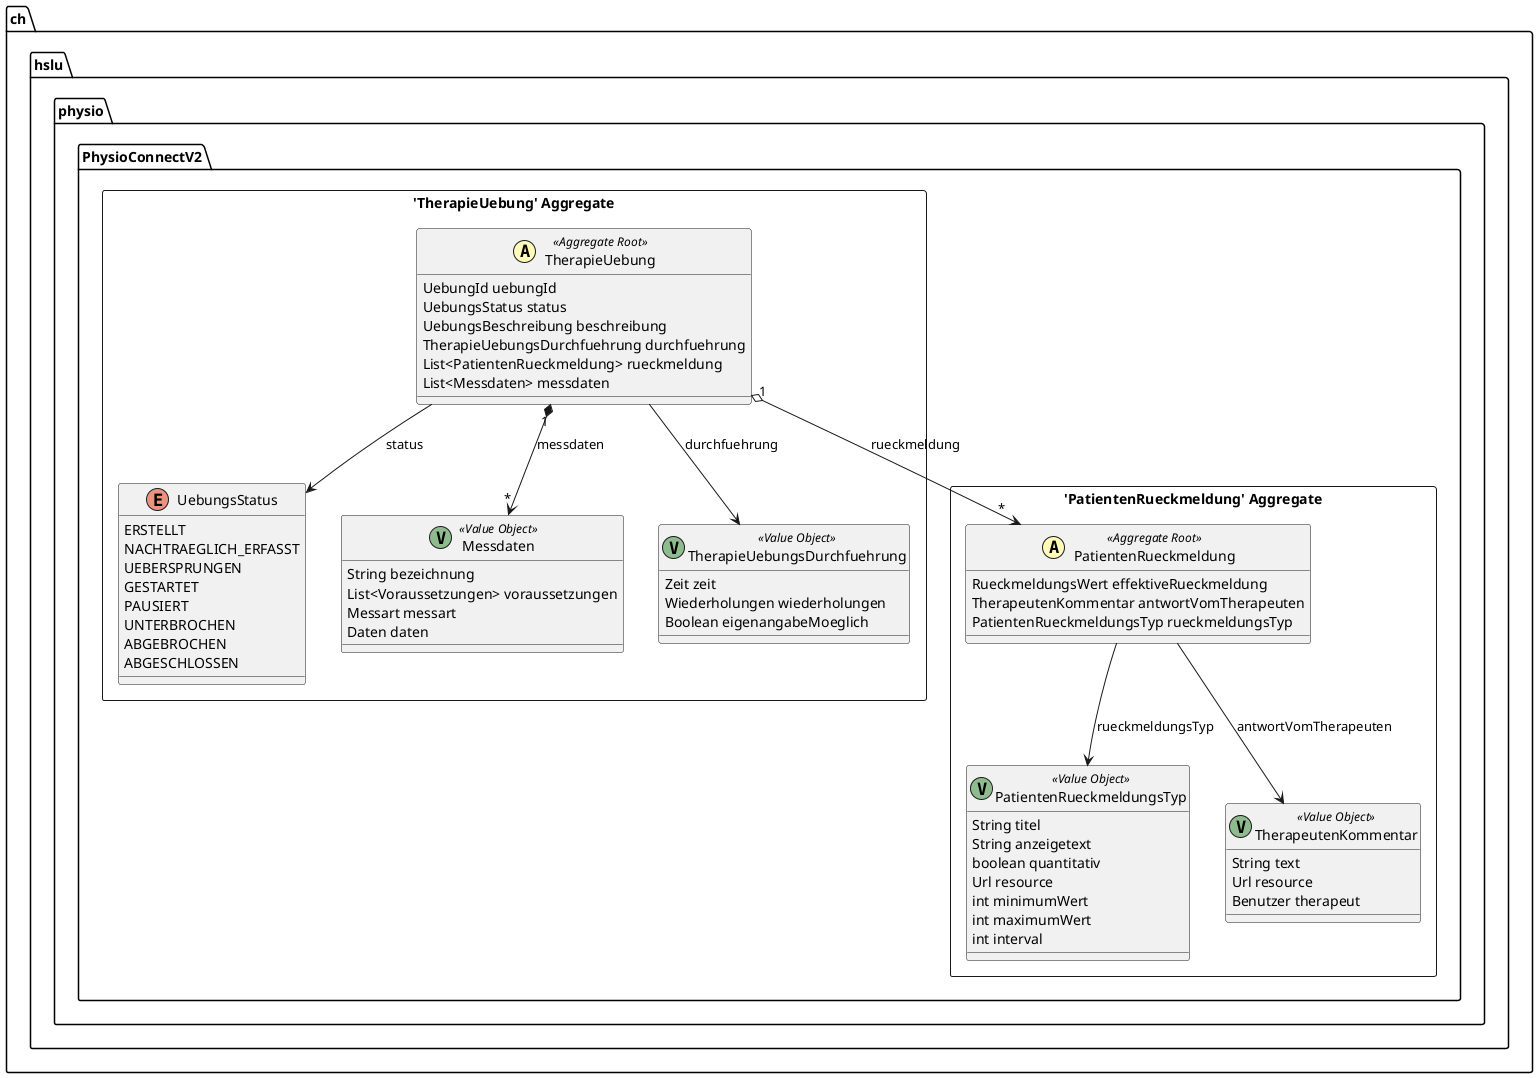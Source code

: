 @startuml

skinparam componentStyle uml2

package ch.hslu.physio.PhysioConnectV2 {
	package "'TherapieUebung' Aggregate" <<Rectangle>> {
		class TherapieUebung <<(A,#fffab8) Aggregate Root>> {
			UebungId uebungId
			UebungsStatus status
			UebungsBeschreibung beschreibung
			TherapieUebungsDurchfuehrung durchfuehrung
			List<PatientenRueckmeldung> rueckmeldung
			List<Messdaten> messdaten
		}
		enum UebungsStatus {
			ERSTELLT
			NACHTRAEGLICH_ERFASST
			UEBERSPRUNGEN
			GESTARTET
			PAUSIERT
			UNTERBROCHEN
			ABGEBROCHEN
			ABGESCHLOSSEN
		}
		class Messdaten <<(V,DarkSeaGreen) Value Object>> {
			String bezeichnung
			List<Voraussetzungen> voraussetzungen
			Messart messart
			Daten daten
		}
		class TherapieUebungsDurchfuehrung <<(V,DarkSeaGreen) Value Object>> {
			Zeit zeit
			Wiederholungen wiederholungen
			Boolean eigenangabeMoeglich
		}
	}
	package "'PatientenRueckmeldung' Aggregate" <<Rectangle>> {
		class PatientenRueckmeldung <<(A,#fffab8) Aggregate Root>> {
			RueckmeldungsWert effektiveRueckmeldung
			TherapeutenKommentar antwortVomTherapeuten
			PatientenRueckmeldungsTyp rueckmeldungsTyp
		}
		class PatientenRueckmeldungsTyp <<(V,DarkSeaGreen) Value Object>> {
			String titel
			String anzeigetext
			boolean quantitativ
			Url resource
			int minimumWert
			int maximumWert
			int interval
		}
		class TherapeutenKommentar <<(V,DarkSeaGreen) Value Object>> {
			String text
			Url resource
			Benutzer therapeut
		}
	}
}
PatientenRueckmeldung --> TherapeutenKommentar : antwortVomTherapeuten
TherapieUebung "1" *--> "*" Messdaten : messdaten
PatientenRueckmeldung --> PatientenRueckmeldungsTyp : rueckmeldungsTyp
TherapieUebung --> TherapieUebungsDurchfuehrung : durchfuehrung
TherapieUebung "1" o--> "*" PatientenRueckmeldung : rueckmeldung
TherapieUebung --> UebungsStatus : status


@enduml
